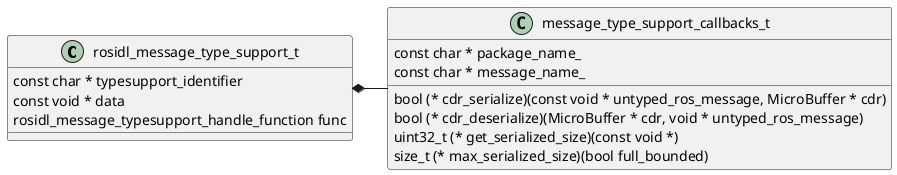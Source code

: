 @startuml(id=test_id) type_support_code

class rosidl_message_type_support_t
{
  const char * typesupport_identifier
  const void * data
  rosidl_message_typesupport_handle_function func
}

class message_type_support_callbacks_t
{
  const char * package_name_
  const char * message_name_

  bool (* cdr_serialize)(const void * untyped_ros_message, MicroBuffer * cdr)
  bool (* cdr_deserialize)(MicroBuffer * cdr, void * untyped_ros_message)
  uint32_t (* get_serialized_size)(const void *)
  size_t (* max_serialized_size)(bool full_bounded)
  
}

rosidl_message_type_support_t *- message_type_support_callbacks_t

@enduml

@startuml interface_generators

component [ROS_interfaces] {
  artifact "msgA.msg" as ta
  artifact "msgB.msg" as tb
  note as in
  User defined messages
  types .msg
  end note
}


component [colcon]
package "Interface Generators" as ig {
component [rosidl_typessuport_c]
component [rosidl_generator_c]
component [rosidl_typesupport_micrortps_c]
}
note left of ig
rosidl_generator_c provides: <msg>_struct, 
<msg>_functions and <msg>_type_support
rosidl_typessuport_c declares <msg>_type_support_c.
rosidl_typesupport_micrortps_c adds
<msg>_rosidl_typesupport_micrortps_c and defines
<msg>_type_support_c
end note


component [msg_type] {
  artifact "<msg>__struct" as ms
  artifact "<msg>__functions" as mf
  artifact "<msg>__type_support" as mts
  artifact "<msg>__type_support_c" as mtsc
  artifact "<msg>__rosidl_typesupport_micrortps_c" as mrtsc
}

note bottom of msg_type
This is the result of multiple generators.
For each ROS message definition found by colcon.
C type representation and middleware support are generated.
end note

colcon --> ROS_interfaces : build
note right of colcon
rosidl_generator_c, rosidl_typessuport_c and
rosidl_typesupport_micrortps_c are registered
as interface_generators in the build system.
end note


ROS_interfaces --> rosidl_generator_c
ROS_interfaces --> rosidl_typessuport_c
ROS_interfaces --> rosidl_typesupport_micrortps_c
'rosidl_generator_c -[hidden]- rosidl_typessuport_c
'rosidl_typessuport_c -[hidden]- rosidl_typesupport_micrortps_c

rosidl_generator_c --> msg_type : EmPy
rosidl_typessuport_c --> msg_type : EmPy
rosidl_typesupport_micrortps_c --> msg_type : EmPy

msg_type ..> tb
@enduml